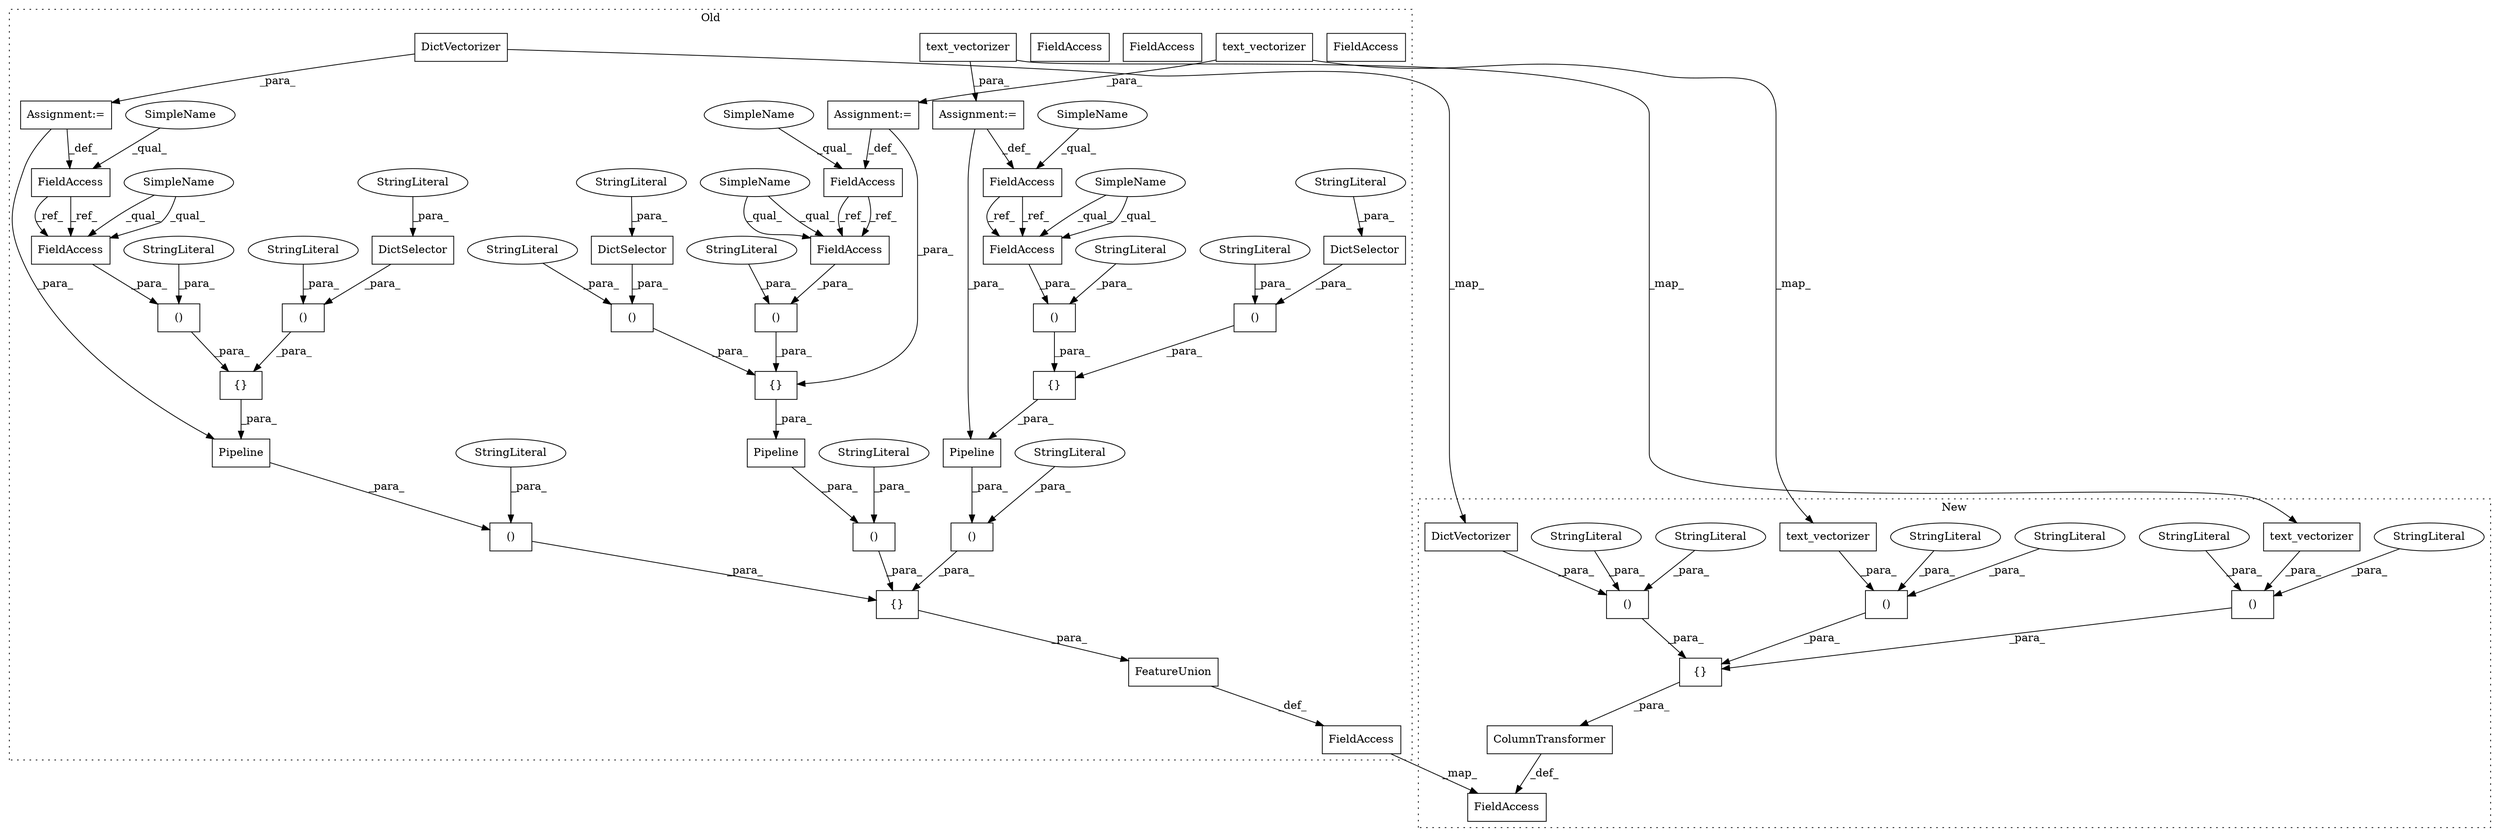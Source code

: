 digraph G {
subgraph cluster0 {
1 [label="FeatureUnion" a="32" s="1492,2128" l="13,1" shape="box"];
3 [label="()" a="106" s="1706" l="44" shape="box"];
5 [label="{}" a="4" s="1514,2126" l="6,2" shape="box"];
6 [label="()" a="106" s="2079" l="44" shape="box"];
7 [label="{}" a="4" s="2019,2123" l="6,2" shape="box"];
8 [label="()" a="106" s="1662" l="139" shape="box"];
9 [label="{}" a="4" s="1700,1798" l="6,2" shape="box"];
10 [label="()" a="106" s="1757" l="41" shape="box"];
11 [label="DictSelector" a="32" s="2048,2071" l="13,1" shape="box"];
12 [label="()" a="106" s="1978" l="148" shape="box"];
13 [label="DictSelector" a="32" s="1729,1749" l="13,1" shape="box"];
14 [label="()" a="106" s="2025" l="47" shape="box"];
15 [label="FieldAccess" a="22" s="1263" l="24" shape="box"];
16 [label="StringLiteral" a="45" s="1742" l="7" shape="ellipse"];
17 [label="StringLiteral" a="45" s="2061" l="10" shape="ellipse"];
18 [label="StringLiteral" a="45" s="1706" l="10" shape="ellipse"];
19 [label="StringLiteral" a="45" s="1757" l="7" shape="ellipse"];
22 [label="StringLiteral" a="45" s="1978" l="10" shape="ellipse"];
24 [label="StringLiteral" a="45" s="1662" l="7" shape="ellipse"];
27 [label="StringLiteral" a="45" s="2079" l="7" shape="ellipse"];
28 [label="StringLiteral" a="45" s="2025" l="10" shape="ellipse"];
29 [label="Pipeline" a="32" s="1682,1800" l="9,1" shape="box"];
30 [label="FieldAccess" a="22" s="1777" l="21" shape="box"];
31 [label="Pipeline" a="32" s="2001,2125" l="9,1" shape="box"];
32 [label="text_vectorizer" a="32" s="1164,1189" l="16,1" shape="box"];
34 [label="FieldAccess" a="22" s="1137" l="21" shape="box"];
35 [label="FieldAccess" a="22" s="2099" l="24" shape="box"];
36 [label="Assignment:=" a="7" s="1287" l="1" shape="box"];
37 [label="Assignment:=" a="7" s="1158" l="1" shape="box"];
38 [label="FieldAccess" a="22" s="1325" l="24" shape="box"];
41 [label="()" a="106" s="1563" l="43" shape="box"];
43 [label="{}" a="4" s="1557,1652" l="6,2" shape="box"];
44 [label="()" a="106" s="1613" l="39" shape="box"];
45 [label="DictSelector" a="32" s="1586,1605" l="13,1" shape="box"];
46 [label="()" a="106" s="1520" l="135" shape="box"];
47 [label="FieldAccess" a="22" s="1094" l="20" shape="box"];
48 [label="FieldAccess" a="22" s="1632" l="20" shape="box"];
49 [label="StringLiteral" a="45" s="1599" l="6" shape="ellipse"];
51 [label="StringLiteral" a="45" s="1520" l="6" shape="ellipse"];
52 [label="StringLiteral" a="45" s="1563" l="10" shape="ellipse"];
53 [label="StringLiteral" a="45" s="1613" l="6" shape="ellipse"];
55 [label="Assignment:=" a="7" s="1114" l="1" shape="box"];
56 [label="Pipeline" a="32" s="1539,1654" l="9,1" shape="box"];
57 [label="DictVectorizer" a="32" s="1115" l="16" shape="box"];
60 [label="text_vectorizer" a="32" s="1293,1318" l="16,1" shape="box"];
61 [label="FieldAccess" a="22" s="1777" l="21" shape="box"];
62 [label="FieldAccess" a="22" s="2099" l="24" shape="box"];
63 [label="FieldAccess" a="22" s="1632" l="20" shape="box"];
64 [label="SimpleName" a="42" s="1137" l="4" shape="ellipse"];
65 [label="SimpleName" a="42" s="2099" l="4" shape="ellipse"];
66 [label="SimpleName" a="42" s="1263" l="4" shape="ellipse"];
67 [label="SimpleName" a="42" s="1094" l="4" shape="ellipse"];
68 [label="SimpleName" a="42" s="1632" l="4" shape="ellipse"];
69 [label="SimpleName" a="42" s="1777" l="4" shape="ellipse"];
label = "Old";
style="dotted";
}
subgraph cluster1 {
2 [label="{}" a="4" s="1258,1574" l="6,2" shape="box"];
4 [label="()" a="106" s="1264" l="54" shape="box"];
20 [label="StringLiteral" a="45" s="1264" l="6" shape="ellipse"];
21 [label="()" a="106" s="1325" l="71" shape="box"];
23 [label="StringLiteral" a="45" s="1389" l="7" shape="ellipse"];
25 [label="StringLiteral" a="45" s="1312" l="6" shape="ellipse"];
26 [label="StringLiteral" a="45" s="1325" l="7" shape="ellipse"];
33 [label="text_vectorizer" a="32" s="1350,1375" l="16,1" shape="box"];
39 [label="FieldAccess" a="22" s="1064" l="24" shape="box"];
40 [label="ColumnTransformer" a="32" s="1231,1576" l="18,1" shape="box"];
42 [label="()" a="106" s="1497" l="77" shape="box"];
50 [label="StringLiteral" a="45" s="1564" l="10" shape="ellipse"];
54 [label="StringLiteral" a="45" s="1497" l="10" shape="ellipse"];
58 [label="DictVectorizer" a="32" s="1283" l="16" shape="box"];
59 [label="text_vectorizer" a="32" s="1525,1550" l="16,1" shape="box"];
label = "New";
style="dotted";
}
1 -> 38 [label="_def_"];
2 -> 40 [label="_para_"];
3 -> 9 [label="_para_"];
4 -> 2 [label="_para_"];
5 -> 1 [label="_para_"];
6 -> 7 [label="_para_"];
7 -> 31 [label="_para_"];
8 -> 5 [label="_para_"];
9 -> 29 [label="_para_"];
10 -> 9 [label="_para_"];
11 -> 14 [label="_para_"];
12 -> 5 [label="_para_"];
13 -> 3 [label="_para_"];
14 -> 7 [label="_para_"];
15 -> 62 [label="_ref_"];
15 -> 62 [label="_ref_"];
16 -> 13 [label="_para_"];
17 -> 11 [label="_para_"];
18 -> 3 [label="_para_"];
19 -> 10 [label="_para_"];
20 -> 4 [label="_para_"];
21 -> 2 [label="_para_"];
22 -> 12 [label="_para_"];
23 -> 21 [label="_para_"];
24 -> 8 [label="_para_"];
25 -> 4 [label="_para_"];
26 -> 21 [label="_para_"];
27 -> 6 [label="_para_"];
28 -> 14 [label="_para_"];
29 -> 8 [label="_para_"];
31 -> 12 [label="_para_"];
32 -> 37 [label="_para_"];
32 -> 33 [label="_map_"];
33 -> 21 [label="_para_"];
34 -> 61 [label="_ref_"];
34 -> 61 [label="_ref_"];
36 -> 7 [label="_para_"];
36 -> 15 [label="_def_"];
37 -> 34 [label="_def_"];
37 -> 29 [label="_para_"];
38 -> 39 [label="_map_"];
40 -> 39 [label="_def_"];
41 -> 43 [label="_para_"];
42 -> 2 [label="_para_"];
43 -> 56 [label="_para_"];
44 -> 43 [label="_para_"];
45 -> 41 [label="_para_"];
46 -> 5 [label="_para_"];
47 -> 63 [label="_ref_"];
47 -> 63 [label="_ref_"];
49 -> 45 [label="_para_"];
50 -> 42 [label="_para_"];
51 -> 46 [label="_para_"];
52 -> 41 [label="_para_"];
53 -> 44 [label="_para_"];
54 -> 42 [label="_para_"];
55 -> 56 [label="_para_"];
55 -> 47 [label="_def_"];
56 -> 46 [label="_para_"];
57 -> 55 [label="_para_"];
57 -> 58 [label="_map_"];
58 -> 4 [label="_para_"];
59 -> 42 [label="_para_"];
60 -> 36 [label="_para_"];
60 -> 59 [label="_map_"];
61 -> 10 [label="_para_"];
62 -> 6 [label="_para_"];
63 -> 44 [label="_para_"];
64 -> 34 [label="_qual_"];
65 -> 62 [label="_qual_"];
65 -> 62 [label="_qual_"];
66 -> 15 [label="_qual_"];
67 -> 47 [label="_qual_"];
68 -> 63 [label="_qual_"];
68 -> 63 [label="_qual_"];
69 -> 61 [label="_qual_"];
69 -> 61 [label="_qual_"];
}